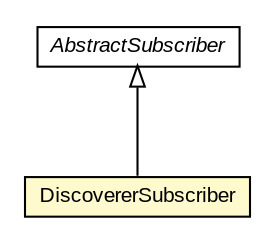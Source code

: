 #!/usr/local/bin/dot
#
# Class diagram 
# Generated by UMLGraph version 5.3 (http://www.umlgraph.org/)
#

digraph G {
	edge [fontname="arial",fontsize=10,labelfontname="arial",labelfontsize=10];
	node [fontname="arial",fontsize=10,shape=plaintext];
	nodesep=0.25;
	ranksep=0.5;
	// context.arch.subscriber.DiscovererSubscriber
	c129034 [label=<<table title="context.arch.subscriber.DiscovererSubscriber" border="0" cellborder="1" cellspacing="0" cellpadding="2" port="p" bgcolor="lemonChiffon" href="./DiscovererSubscriber.html">
		<tr><td><table border="0" cellspacing="0" cellpadding="1">
<tr><td align="center" balign="center"> DiscovererSubscriber </td></tr>
		</table></td></tr>
		</table>>, fontname="arial", fontcolor="black", fontsize=10.0];
	// context.arch.subscriber.AbstractSubscriber
	c129038 [label=<<table title="context.arch.subscriber.AbstractSubscriber" border="0" cellborder="1" cellspacing="0" cellpadding="2" port="p" href="./AbstractSubscriber.html">
		<tr><td><table border="0" cellspacing="0" cellpadding="1">
<tr><td align="center" balign="center"><font face="arial italic"> AbstractSubscriber </font></td></tr>
		</table></td></tr>
		</table>>, fontname="arial", fontcolor="black", fontsize=10.0];
	//context.arch.subscriber.DiscovererSubscriber extends context.arch.subscriber.AbstractSubscriber
	c129038:p -> c129034:p [dir=back,arrowtail=empty];
}

